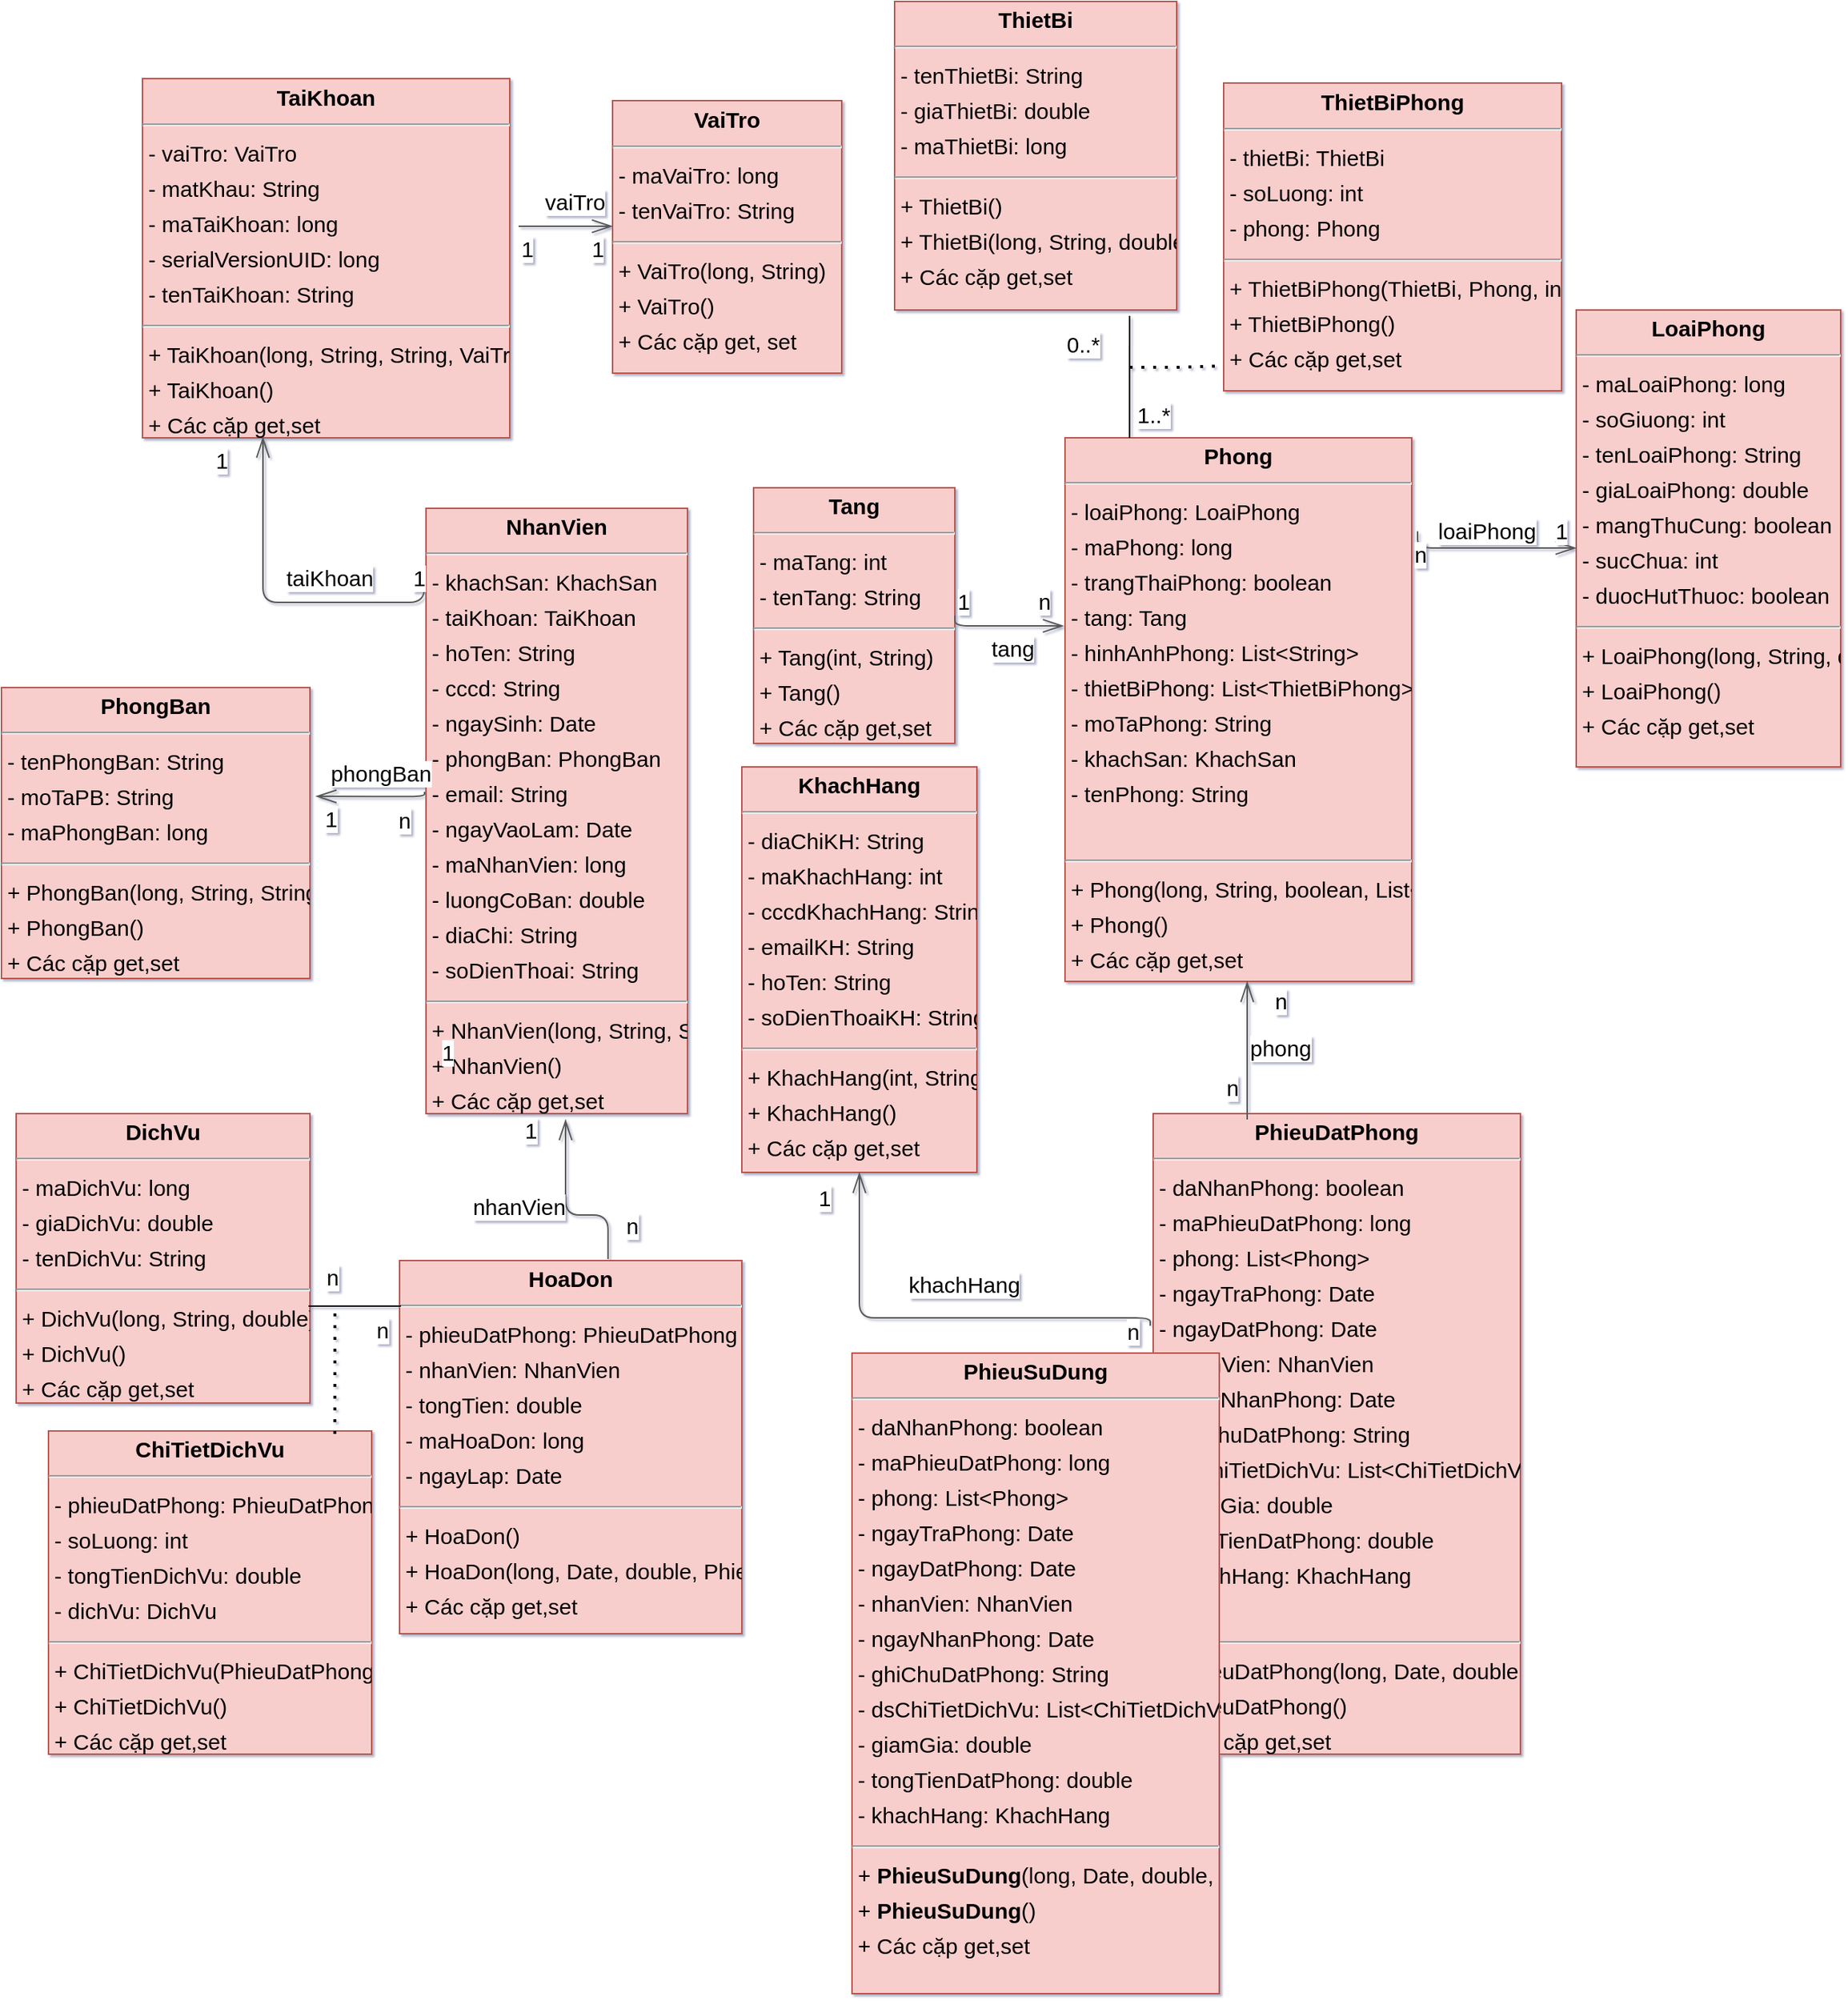 <mxfile version="21.0.2" type="device"><diagram id="JD9g9ikQCyhjhphpveQB" name="Trang-1"><mxGraphModel dx="2283" dy="616" grid="1" gridSize="16" guides="1" tooltips="1" connect="1" arrows="1" fold="1" page="1" pageScale="1" pageWidth="1169" pageHeight="827" background="none" math="0" shadow="1"><root><mxCell id="0"/><mxCell id="1" parent="0"/><mxCell id="node12" value="&lt;p style=&quot;margin: 4px 0px 0px; text-align: center; font-size: 15px;&quot;&gt;&lt;b style=&quot;font-size: 15px;&quot;&gt;ChiTietDichVu&lt;/b&gt;&lt;/p&gt;&lt;hr style=&quot;font-size: 15px;&quot;&gt;&lt;p style=&quot;margin: 0px 0px 0px 4px; line-height: 1.6; font-size: 15px;&quot;&gt;- phieuDatPhong: PhieuDatPhong&lt;br style=&quot;border-color: var(--border-color); font-size: 15px;&quot;&gt;- soLuong: int&lt;br style=&quot;border-color: var(--border-color); font-size: 15px;&quot;&gt;- tongTienDichVu: double&lt;br style=&quot;border-color: var(--border-color); font-size: 15px;&quot;&gt;- dichVu: DichVu&lt;/p&gt;&lt;hr style=&quot;font-size: 15px;&quot;&gt;&lt;p style=&quot;margin: 0px 0px 0px 4px; line-height: 1.6; font-size: 15px;&quot;&gt;+ ChiTietDichVu(PhieuDatPhong, DichVu, int, double)&lt;br style=&quot;border-color: var(--border-color); font-size: 15px;&quot;&gt;+ ChiTietDichVu()&lt;br style=&quot;font-size: 15px;&quot;&gt;&lt;/p&gt;&lt;p style=&quot;margin: 0px 0px 0px 4px; line-height: 1.6; font-size: 15px;&quot;&gt;+ Các cặp get,set&lt;/p&gt;" style="verticalAlign=top;align=left;overflow=fill;fontSize=15;fontFamily=Helvetica;html=1;rounded=0;shadow=0;comic=0;labelBackgroundColor=none;strokeWidth=1;fillColor=#f8cecc;strokeColor=#b85450;" parent="1" vertex="1"><mxGeometry x="-32" y="1076" width="220" height="220" as="geometry"/></mxCell><mxCell id="node13" value="&lt;p style=&quot;margin: 4px 0px 0px; text-align: center; font-size: 15px;&quot;&gt;&lt;b style=&quot;font-size: 15px;&quot;&gt;DichVu&lt;/b&gt;&lt;/p&gt;&lt;hr style=&quot;font-size: 15px;&quot;&gt;&lt;p style=&quot;margin: 0px 0px 0px 4px; line-height: 1.6; font-size: 15px;&quot;&gt;- maDichVu: long&lt;br style=&quot;border-color: var(--border-color); font-size: 15px;&quot;&gt;- giaDichVu: double&lt;br style=&quot;border-color: var(--border-color); font-size: 15px;&quot;&gt;- tenDichVu: String&lt;/p&gt;&lt;hr style=&quot;font-size: 15px;&quot;&gt;&lt;p style=&quot;margin: 0px 0px 0px 4px; line-height: 1.6; font-size: 15px;&quot;&gt;+ DichVu(long, String, double)&lt;br style=&quot;border-color: var(--border-color); font-size: 15px;&quot;&gt;+ DichVu()&lt;br style=&quot;font-size: 15px;&quot;&gt;&lt;/p&gt;&lt;p style=&quot;margin: 0px 0px 0px 4px; line-height: 1.6; font-size: 15px;&quot;&gt;+ Các cặp get,set&lt;/p&gt;" style="verticalAlign=top;align=left;overflow=fill;fontSize=15;fontFamily=Helvetica;html=1;rounded=0;shadow=0;comic=0;labelBackgroundColor=none;strokeWidth=1;fillColor=#f8cecc;strokeColor=#b85450;" parent="1" vertex="1"><mxGeometry x="-54" y="860" width="200" height="197" as="geometry"/></mxCell><mxCell id="node2" value="&lt;p style=&quot;margin: 4px 0px 0px; text-align: center; font-size: 15px;&quot;&gt;&lt;b style=&quot;font-size: 15px;&quot;&gt;HoaDon&lt;/b&gt;&lt;/p&gt;&lt;hr style=&quot;font-size: 15px;&quot;&gt;&lt;p style=&quot;margin: 0px 0px 0px 4px; line-height: 1.6; font-size: 15px;&quot;&gt;- phieuDatPhong: PhieuDatPhong&lt;br style=&quot;border-color: var(--border-color); font-size: 15px;&quot;&gt;- nhanVien: NhanVien&lt;br style=&quot;border-color: var(--border-color); font-size: 15px;&quot;&gt;- tongTien: double&lt;br style=&quot;border-color: var(--border-color); font-size: 15px;&quot;&gt;- maHoaDon: long&lt;br style=&quot;border-color: var(--border-color); font-size: 15px;&quot;&gt;- ngayLap: Date&lt;/p&gt;&lt;hr style=&quot;font-size: 15px;&quot;&gt;&lt;p style=&quot;margin: 0px 0px 0px 4px; line-height: 1.6; font-size: 15px;&quot;&gt;+ HoaDon()&lt;br style=&quot;border-color: var(--border-color); font-size: 15px;&quot;&gt;+ HoaDon(long, Date, double, PhieuDatPhong, NhanVien)&lt;br style=&quot;font-size: 15px;&quot;&gt;&lt;/p&gt;&lt;p style=&quot;margin: 0px 0px 0px 4px; line-height: 1.6; font-size: 15px;&quot;&gt;+ Các cặp get,set&lt;/p&gt;" style="verticalAlign=top;align=left;overflow=fill;fontSize=15;fontFamily=Helvetica;html=1;rounded=0;shadow=0;comic=0;labelBackgroundColor=none;strokeWidth=1;fillColor=#f8cecc;strokeColor=#b85450;" parent="1" vertex="1"><mxGeometry x="207" y="960" width="233" height="254" as="geometry"/></mxCell><mxCell id="node1" value="&lt;p style=&quot;margin: 4px 0px 0px; text-align: center; font-size: 15px;&quot;&gt;&lt;b style=&quot;font-size: 15px;&quot;&gt;KhachHang&lt;/b&gt;&lt;/p&gt;&lt;hr style=&quot;font-size: 15px;&quot;&gt;&lt;p style=&quot;margin: 0px 0px 0px 4px; line-height: 1.6; font-size: 15px;&quot;&gt;- diaChiKH: String&lt;br style=&quot;border-color: var(--border-color); font-size: 15px;&quot;&gt;- maKhachHang: int&lt;br style=&quot;border-color: var(--border-color); font-size: 15px;&quot;&gt;- cccdKhachHang: String&lt;br style=&quot;border-color: var(--border-color); font-size: 15px;&quot;&gt;- emailKH: String&lt;br style=&quot;border-color: var(--border-color); font-size: 15px;&quot;&gt;- hoTen: String&lt;br style=&quot;border-color: var(--border-color); font-size: 15px;&quot;&gt;- soDienThoaiKH: String&lt;/p&gt;&lt;hr style=&quot;font-size: 15px;&quot;&gt;&lt;p style=&quot;margin: 0px 0px 0px 4px; line-height: 1.6; font-size: 15px;&quot;&gt;+ KhachHang(int, String, String, String, String, String)&lt;br style=&quot;border-color: var(--border-color); font-size: 15px;&quot;&gt;+ KhachHang()&lt;br style=&quot;font-size: 15px;&quot;&gt;&lt;/p&gt;&lt;p style=&quot;margin: 0px 0px 0px 4px; line-height: 1.6; font-size: 15px;&quot;&gt;+ Các cặp get,set&lt;/p&gt;" style="verticalAlign=top;align=left;overflow=fill;fontSize=15;fontFamily=Helvetica;html=1;rounded=0;shadow=0;comic=0;labelBackgroundColor=none;strokeWidth=1;fillColor=#f8cecc;strokeColor=#b85450;" parent="1" vertex="1"><mxGeometry x="440" y="624" width="160" height="276" as="geometry"/></mxCell><mxCell id="node14" value="&lt;p style=&quot;margin: 4px 0px 0px; text-align: center; font-size: 15px;&quot;&gt;&lt;b style=&quot;font-size: 15px;&quot;&gt;LoaiPhong&lt;/b&gt;&lt;/p&gt;&lt;hr style=&quot;font-size: 15px;&quot;&gt;&lt;p style=&quot;margin: 0px 0px 0px 4px; line-height: 1.6; font-size: 15px;&quot;&gt;- maLoaiPhong: long&lt;br style=&quot;border-color: var(--border-color); font-size: 15px;&quot;&gt;- soGiuong: int&lt;br style=&quot;border-color: var(--border-color); font-size: 15px;&quot;&gt;- tenLoaiPhong: String&lt;br style=&quot;border-color: var(--border-color); font-size: 15px;&quot;&gt;- giaLoaiPhong: double&lt;br style=&quot;border-color: var(--border-color); font-size: 15px;&quot;&gt;- mangThuCung: boolean&lt;br style=&quot;border-color: var(--border-color); font-size: 15px;&quot;&gt;- sucChua: int&lt;br style=&quot;border-color: var(--border-color); font-size: 15px;&quot;&gt;- duocHutThuoc: boolean&lt;/p&gt;&lt;hr style=&quot;font-size: 15px;&quot;&gt;&lt;p style=&quot;margin: 0px 0px 0px 4px; line-height: 1.6; font-size: 15px;&quot;&gt;+ LoaiPhong(long, String, double, int, boolean, boolean, int)&lt;br style=&quot;border-color: var(--border-color); font-size: 15px;&quot;&gt;+ LoaiPhong()&lt;br style=&quot;font-size: 15px;&quot;&gt;&lt;/p&gt;&lt;p style=&quot;margin: 0px 0px 0px 4px; line-height: 1.6; font-size: 15px;&quot;&gt;+ Các cặp get,set&lt;/p&gt;" style="verticalAlign=top;align=left;overflow=fill;fontSize=15;fontFamily=Helvetica;html=1;rounded=0;shadow=0;comic=0;labelBackgroundColor=none;strokeWidth=1;fillColor=#f8cecc;strokeColor=#b85450;" parent="1" vertex="1"><mxGeometry x="1008" y="313" width="180" height="311" as="geometry"/></mxCell><mxCell id="node4" value="&lt;p style=&quot;margin: 4px 0px 0px; text-align: center; font-size: 15px;&quot;&gt;&lt;b style=&quot;font-size: 15px;&quot;&gt;NhanVien&lt;/b&gt;&lt;/p&gt;&lt;hr style=&quot;font-size: 15px;&quot;&gt;&lt;p style=&quot;margin: 0px 0px 0px 4px; line-height: 1.6; font-size: 15px;&quot;&gt;- khachSan: KhachSan&lt;br style=&quot;border-color: var(--border-color); font-size: 15px;&quot;&gt;- taiKhoan: TaiKhoan&lt;br style=&quot;border-color: var(--border-color); font-size: 15px;&quot;&gt;- hoTen: String&lt;br style=&quot;border-color: var(--border-color); font-size: 15px;&quot;&gt;- cccd: String&lt;br style=&quot;border-color: var(--border-color); font-size: 15px;&quot;&gt;- ngaySinh: Date&lt;br style=&quot;border-color: var(--border-color); font-size: 15px;&quot;&gt;- phongBan: PhongBan&lt;br style=&quot;border-color: var(--border-color); font-size: 15px;&quot;&gt;- email: String&lt;br style=&quot;border-color: var(--border-color); font-size: 15px;&quot;&gt;- ngayVaoLam: Date&lt;br style=&quot;border-color: var(--border-color); font-size: 15px;&quot;&gt;- maNhanVien: long&lt;br style=&quot;border-color: var(--border-color); font-size: 15px;&quot;&gt;- luongCoBan: double&lt;br style=&quot;border-color: var(--border-color); font-size: 15px;&quot;&gt;- diaChi: String&lt;br style=&quot;border-color: var(--border-color); font-size: 15px;&quot;&gt;- soDienThoai: String&lt;/p&gt;&lt;hr style=&quot;font-size: 15px;&quot;&gt;&lt;p style=&quot;margin: 0px 0px 0px 4px; line-height: 1.6; font-size: 15px;&quot;&gt;+ NhanVien(long, String, String, String, String, String, Date, double, Date, KhachSan, TaiKhoan, PhongBan)&lt;br style=&quot;border-color: var(--border-color); font-size: 15px;&quot;&gt;+ NhanVien()&lt;br style=&quot;font-size: 15px;&quot;&gt;&lt;/p&gt;&lt;p style=&quot;margin: 0px 0px 0px 4px; line-height: 1.6; font-size: 15px;&quot;&gt;+ Các cặp get,set&lt;/p&gt;" style="verticalAlign=top;align=left;overflow=fill;fontSize=15;fontFamily=Helvetica;html=1;rounded=0;shadow=0;comic=0;labelBackgroundColor=none;strokeWidth=1;fillColor=#f8cecc;strokeColor=#b85450;" parent="1" vertex="1"><mxGeometry x="225" y="448" width="178" height="412" as="geometry"/></mxCell><mxCell id="node3" value="&lt;p style=&quot;margin: 4px 0px 0px; text-align: center; font-size: 15px;&quot;&gt;&lt;b style=&quot;font-size: 15px;&quot;&gt;PhieuDatPhong&lt;/b&gt;&lt;/p&gt;&lt;hr style=&quot;font-size: 15px;&quot;&gt;&lt;p style=&quot;margin: 0px 0px 0px 4px; line-height: 1.6; font-size: 15px;&quot;&gt;- daNhanPhong: boolean&lt;br style=&quot;border-color: var(--border-color); font-size: 15px;&quot;&gt;- maPhieuDatPhong: long&lt;br style=&quot;border-color: var(--border-color); font-size: 15px;&quot;&gt;- phong: List&amp;lt;Phong&amp;gt;&lt;br style=&quot;border-color: var(--border-color); font-size: 15px;&quot;&gt;- ngayTraPhong: Date&lt;br style=&quot;border-color: var(--border-color); font-size: 15px;&quot;&gt;- ngayDatPhong: Date&lt;br style=&quot;border-color: var(--border-color); font-size: 15px;&quot;&gt;- nhanVien: NhanVien&lt;br style=&quot;border-color: var(--border-color); font-size: 15px;&quot;&gt;- ngayNhanPhong: Date&lt;br style=&quot;border-color: var(--border-color); font-size: 15px;&quot;&gt;- ghiChuDatPhong: String&lt;br style=&quot;border-color: var(--border-color); font-size: 15px;&quot;&gt;- dsChiTietDichVu: List&amp;lt;ChiTietDichVu&amp;gt;&lt;br style=&quot;border-color: var(--border-color); font-size: 15px;&quot;&gt;- giamGia: double&lt;br style=&quot;border-color: var(--border-color); font-size: 15px;&quot;&gt;- tongTienDatPhong: double&lt;br style=&quot;border-color: var(--border-color); font-size: 15px;&quot;&gt;- khachHang: KhachHang&lt;br style=&quot;font-size: 15px;&quot;&gt;&lt;/p&gt;&lt;p style=&quot;margin: 0px 0px 0px 4px; line-height: 1.6; font-size: 15px;&quot;&gt;&lt;br style=&quot;font-size: 15px;&quot;&gt;&lt;/p&gt;&lt;hr style=&quot;font-size: 15px;&quot;&gt;&lt;p style=&quot;margin: 0px 0px 0px 4px; line-height: 1.6; font-size: 15px;&quot;&gt;+ PhieuDatPhong(long, Date, double, String, Date, Date, boolean, double, List&amp;lt;Phong&amp;gt;, List&amp;lt;ChiTietDichVu&amp;gt;, KhachHang, NhanVien)&lt;br style=&quot;border-color: var(--border-color); font-size: 15px;&quot;&gt;+ PhieuDatPhong()&lt;br style=&quot;font-size: 15px;&quot;&gt;&lt;/p&gt;&lt;p style=&quot;margin: 0px 0px 0px 4px; line-height: 1.6; font-size: 15px;&quot;&gt;+ Các cặp get,set&lt;/p&gt;" style="verticalAlign=top;align=left;overflow=fill;fontSize=15;fontFamily=Helvetica;html=1;rounded=0;shadow=0;comic=0;labelBackgroundColor=none;strokeWidth=1;fillColor=#f8cecc;strokeColor=#b85450;" parent="1" vertex="1"><mxGeometry x="720" y="860" width="250" height="436" as="geometry"/></mxCell><mxCell id="node9" value="&lt;p style=&quot;margin: 4px 0px 0px; text-align: center; font-size: 15px;&quot;&gt;&lt;b style=&quot;font-size: 15px;&quot;&gt;Phong&lt;/b&gt;&lt;/p&gt;&lt;hr style=&quot;font-size: 15px;&quot;&gt;&lt;p style=&quot;margin: 0px 0px 0px 4px; line-height: 1.6; font-size: 15px;&quot;&gt;- loaiPhong: LoaiPhong&lt;br style=&quot;border-color: var(--border-color); font-size: 15px;&quot;&gt;- maPhong: long&lt;br style=&quot;border-color: var(--border-color); font-size: 15px;&quot;&gt;- trangThaiPhong: boolean&lt;br style=&quot;border-color: var(--border-color); font-size: 15px;&quot;&gt;- tang: Tang&lt;br style=&quot;border-color: var(--border-color); font-size: 15px;&quot;&gt;- hinhAnhPhong: List&amp;lt;String&amp;gt;&lt;br style=&quot;border-color: var(--border-color); font-size: 15px;&quot;&gt;- thietBiPhong: List&amp;lt;ThietBiPhong&amp;gt;&lt;br style=&quot;border-color: var(--border-color); font-size: 15px;&quot;&gt;- moTaPhong: String&lt;br style=&quot;border-color: var(--border-color); font-size: 15px;&quot;&gt;- khachSan: KhachSan&lt;br style=&quot;border-color: var(--border-color); font-size: 15px;&quot;&gt;- tenPhong: String&lt;br style=&quot;font-size: 15px;&quot;&gt;&lt;/p&gt;&lt;p style=&quot;margin: 0px 0px 0px 4px; line-height: 1.6; font-size: 15px;&quot;&gt;&lt;br style=&quot;font-size: 15px;&quot;&gt;&lt;/p&gt;&lt;hr style=&quot;font-size: 15px;&quot;&gt;&lt;p style=&quot;margin: 0px 0px 0px 4px; line-height: 1.6; font-size: 15px;&quot;&gt;+ Phong(long, String, boolean, List&amp;lt;String&amp;gt;, String, Tang, LoaiPhong, List&amp;lt;PhongThietBi&amp;gt;, KhachSan)&lt;br style=&quot;border-color: var(--border-color); font-size: 15px;&quot;&gt;+ Phong()&lt;br style=&quot;font-size: 15px;&quot;&gt;&lt;/p&gt;&lt;p style=&quot;margin: 0px 0px 0px 4px; line-height: 1.6; font-size: 15px;&quot;&gt;+ Các cặp get,set&lt;/p&gt;" style="verticalAlign=top;align=left;overflow=fill;fontSize=15;fontFamily=Helvetica;html=1;rounded=0;shadow=0;comic=0;labelBackgroundColor=none;strokeWidth=1;fillColor=#f8cecc;strokeColor=#b85450;" parent="1" vertex="1"><mxGeometry x="660" y="400" width="236" height="370" as="geometry"/></mxCell><mxCell id="node0" value="&lt;p style=&quot;margin: 4px 0px 0px; text-align: center; font-size: 15px;&quot;&gt;&lt;b style=&quot;font-size: 15px;&quot;&gt;PhongBan&lt;/b&gt;&lt;/p&gt;&lt;hr style=&quot;font-size: 15px;&quot;&gt;&lt;p style=&quot;margin: 0px 0px 0px 4px; line-height: 1.6; font-size: 15px;&quot;&gt;- tenPhongBan: String&lt;br style=&quot;border-color: var(--border-color); font-size: 15px;&quot;&gt;- moTaPB: String&lt;br style=&quot;border-color: var(--border-color); font-size: 15px;&quot;&gt;- maPhongBan: long&lt;/p&gt;&lt;hr style=&quot;font-size: 15px;&quot;&gt;&lt;p style=&quot;margin: 0px 0px 0px 4px; line-height: 1.6; font-size: 15px;&quot;&gt;+ PhongBan(long, String, String)&lt;br style=&quot;border-color: var(--border-color); font-size: 15px;&quot;&gt;+ PhongBan()&lt;br style=&quot;font-size: 15px;&quot;&gt;&lt;/p&gt;&lt;p style=&quot;margin: 0px 0px 0px 4px; line-height: 1.6; font-size: 15px;&quot;&gt;+ Các cặp get,set&lt;/p&gt;" style="verticalAlign=top;align=left;overflow=fill;fontSize=15;fontFamily=Helvetica;html=1;rounded=0;shadow=0;comic=0;labelBackgroundColor=none;strokeWidth=1;fillColor=#f8cecc;strokeColor=#b85450;" parent="1" vertex="1"><mxGeometry x="-64" y="570" width="210" height="198" as="geometry"/></mxCell><mxCell id="node5" value="&lt;p style=&quot;margin: 4px 0px 0px; text-align: center; font-size: 15px;&quot;&gt;&lt;b style=&quot;font-size: 15px;&quot;&gt;ThietBiPhong&lt;/b&gt;&lt;/p&gt;&lt;hr style=&quot;font-size: 15px;&quot;&gt;&lt;p style=&quot;margin: 0px 0px 0px 4px; line-height: 1.6; font-size: 15px;&quot;&gt;- thietBi: ThietBi&lt;br style=&quot;border-color: var(--border-color); font-size: 15px;&quot;&gt;- soLuong: int&lt;br style=&quot;border-color: var(--border-color); font-size: 15px;&quot;&gt;- phong: Phong&lt;/p&gt;&lt;hr style=&quot;font-size: 15px;&quot;&gt;&lt;p style=&quot;margin: 0px 0px 0px 4px; line-height: 1.6; font-size: 15px;&quot;&gt;+ ThietBiPhong(ThietBi, Phong, int)&lt;br style=&quot;border-color: var(--border-color); font-size: 15px;&quot;&gt;+ ThietBiPhong()&lt;br style=&quot;font-size: 15px;&quot;&gt;&lt;/p&gt;&lt;p style=&quot;margin: 0px 0px 0px 4px; line-height: 1.6; font-size: 15px;&quot;&gt;+ Các cặp get,set&lt;/p&gt;" style="verticalAlign=top;align=left;overflow=fill;fontSize=15;fontFamily=Helvetica;html=1;rounded=0;shadow=0;comic=0;labelBackgroundColor=none;strokeWidth=1;fillColor=#f8cecc;strokeColor=#b85450;" parent="1" vertex="1"><mxGeometry x="768" y="158.5" width="230" height="209.5" as="geometry"/></mxCell><mxCell id="NN-GwYv5wRE9xvo7zbAA-17" style="edgeStyle=orthogonalEdgeStyle;rounded=0;orthogonalLoop=1;jettySize=auto;html=1;exitX=0.25;exitY=1;exitDx=0;exitDy=0;fontSize=15;" parent="1" source="node8" edge="1"><mxGeometry relative="1" as="geometry"><mxPoint x="112" y="389" as="targetPoint"/></mxGeometry></mxCell><mxCell id="node8" value="&lt;p style=&quot;margin: 4px 0px 0px; text-align: center; font-size: 15px;&quot;&gt;&lt;b style=&quot;font-size: 15px;&quot;&gt;TaiKhoan&lt;/b&gt;&lt;/p&gt;&lt;hr style=&quot;font-size: 15px;&quot;&gt;&lt;p style=&quot;margin: 0px 0px 0px 4px; line-height: 1.6; font-size: 15px;&quot;&gt;- vaiTro: VaiTro&lt;br style=&quot;border-color: var(--border-color); font-size: 15px;&quot;&gt;- matKhau: String&lt;br style=&quot;border-color: var(--border-color); font-size: 15px;&quot;&gt;- maTaiKhoan: long&lt;br style=&quot;border-color: var(--border-color); font-size: 15px;&quot;&gt;- serialVersionUID: long&lt;br style=&quot;border-color: var(--border-color); font-size: 15px;&quot;&gt;- tenTaiKhoan: String&lt;/p&gt;&lt;hr style=&quot;font-size: 15px;&quot;&gt;&lt;p style=&quot;margin: 0px 0px 0px 4px; line-height: 1.6; font-size: 15px;&quot;&gt;+ TaiKhoan(long, String, String, VaiTro)&lt;br style=&quot;border-color: var(--border-color); font-size: 15px;&quot;&gt;+ TaiKhoan()&lt;br style=&quot;font-size: 15px;&quot;&gt;&lt;/p&gt;&lt;p style=&quot;margin: 0px 0px 0px 4px; line-height: 1.6; font-size: 15px;&quot;&gt;+ Các cặp get,set&lt;/p&gt;" style="verticalAlign=top;align=left;overflow=fill;fontSize=15;fontFamily=Helvetica;html=1;rounded=0;shadow=0;comic=0;labelBackgroundColor=none;strokeWidth=1;fillColor=#f8cecc;strokeColor=#b85450;" parent="1" vertex="1"><mxGeometry x="32" y="155.5" width="250" height="244.5" as="geometry"/></mxCell><mxCell id="node10" value="&lt;p style=&quot;margin: 4px 0px 0px; text-align: center; font-size: 15px;&quot;&gt;&lt;b style=&quot;font-size: 15px;&quot;&gt;Tang&lt;/b&gt;&lt;/p&gt;&lt;hr style=&quot;font-size: 15px;&quot;&gt;&lt;p style=&quot;margin: 0px 0px 0px 4px; line-height: 1.6; font-size: 15px;&quot;&gt;- maTang: int&lt;br style=&quot;border-color: var(--border-color); font-size: 15px;&quot;&gt;- tenTang: String&lt;/p&gt;&lt;hr style=&quot;font-size: 15px;&quot;&gt;&lt;p style=&quot;margin: 0px 0px 0px 4px; line-height: 1.6; font-size: 15px;&quot;&gt;+ Tang(int, String)&lt;br style=&quot;border-color: var(--border-color); font-size: 15px;&quot;&gt;+ Tang()&lt;br style=&quot;font-size: 15px;&quot;&gt;&lt;/p&gt;&lt;p style=&quot;margin: 0px 0px 0px 4px; line-height: 1.6; font-size: 15px;&quot;&gt;+ Các cặp get,set&lt;/p&gt;" style="verticalAlign=top;align=left;overflow=fill;fontSize=15;fontFamily=Helvetica;html=1;rounded=0;shadow=0;comic=0;labelBackgroundColor=none;strokeWidth=1;fillColor=#f8cecc;strokeColor=#b85450;" parent="1" vertex="1"><mxGeometry x="448" y="434" width="137" height="174" as="geometry"/></mxCell><mxCell id="node7" value="&lt;p style=&quot;margin: 4px 0px 0px; text-align: center; font-size: 15px;&quot;&gt;&lt;b style=&quot;font-size: 15px;&quot;&gt;ThietBi&lt;/b&gt;&lt;/p&gt;&lt;hr style=&quot;font-size: 15px;&quot;&gt;&lt;p style=&quot;margin: 0px 0px 0px 4px; line-height: 1.6; font-size: 15px;&quot;&gt;- tenThietBi: String&lt;br style=&quot;border-color: var(--border-color); font-size: 15px;&quot;&gt;- giaThietBi: double&lt;br style=&quot;border-color: var(--border-color); font-size: 15px;&quot;&gt;- maThietBi: long&lt;/p&gt;&lt;hr style=&quot;font-size: 15px;&quot;&gt;&lt;p style=&quot;margin: 0px 0px 0px 4px; line-height: 1.6; font-size: 15px;&quot;&gt;+ ThietBi()&lt;br style=&quot;border-color: var(--border-color); font-size: 15px;&quot;&gt;+ ThietBi(long, String, double)&lt;br style=&quot;font-size: 15px;&quot;&gt;&lt;/p&gt;&lt;p style=&quot;margin: 0px 0px 0px 4px; line-height: 1.6; font-size: 15px;&quot;&gt;+ Các cặp get,set&lt;/p&gt;" style="verticalAlign=top;align=left;overflow=fill;fontSize=15;fontFamily=Helvetica;html=1;rounded=0;shadow=0;comic=0;labelBackgroundColor=none;strokeWidth=1;fillColor=#f8cecc;strokeColor=#b85450;" parent="1" vertex="1"><mxGeometry x="544" y="103" width="192" height="210" as="geometry"/></mxCell><mxCell id="node11" value="&lt;p style=&quot;margin: 4px 0px 0px; text-align: center; font-size: 15px;&quot;&gt;&lt;b style=&quot;font-size: 15px;&quot;&gt;VaiTro&lt;/b&gt;&lt;/p&gt;&lt;hr style=&quot;font-size: 15px;&quot;&gt;&lt;p style=&quot;margin: 0px 0px 0px 4px; line-height: 1.6; font-size: 15px;&quot;&gt;- maVaiTro: long&lt;br style=&quot;border-color: var(--border-color); font-size: 15px;&quot;&gt;- tenVaiTro: String&lt;/p&gt;&lt;hr style=&quot;font-size: 15px;&quot;&gt;&lt;p style=&quot;margin: 0px 0px 0px 4px; line-height: 1.6; font-size: 15px;&quot;&gt;+ VaiTro(long, String)&lt;br style=&quot;border-color: var(--border-color); font-size: 15px;&quot;&gt;+ VaiTro()&lt;br style=&quot;font-size: 15px;&quot;&gt;&lt;/p&gt;&lt;p style=&quot;margin: 0px 0px 0px 4px; line-height: 1.6; font-size: 15px;&quot;&gt;+ Các cặp get, set&lt;/p&gt;" style="verticalAlign=top;align=left;overflow=fill;fontSize=15;fontFamily=Helvetica;html=1;rounded=0;shadow=0;comic=0;labelBackgroundColor=none;strokeWidth=1;fillColor=#f8cecc;strokeColor=#b85450;" parent="1" vertex="1"><mxGeometry x="352" y="170.5" width="156" height="185.5" as="geometry"/></mxCell><mxCell id="NN-GwYv5wRE9xvo7zbAA-5" value="" style="html=1;rounded=1;edgeStyle=orthogonalEdgeStyle;dashed=0;startArrow=diamondThinstartSize=12;endArrow=openThin;endSize=12;strokeColor=#595959;fontSize=15;" parent="1" edge="1"><mxGeometry width="50" height="50" relative="1" as="geometry"><Array as="points"/><mxPoint x="288" y="256" as="sourcePoint"/><mxPoint x="352" y="256" as="targetPoint"/></mxGeometry></mxCell><mxCell id="NN-GwYv5wRE9xvo7zbAA-6" value="1" style="edgeLabel;resizable=0;html=1;align=left;verticalAlign=top;strokeColor=default;fontSize=15;" parent="NN-GwYv5wRE9xvo7zbAA-5" vertex="1" connectable="0"><mxGeometry x="336" y="256" as="geometry"/></mxCell><mxCell id="NN-GwYv5wRE9xvo7zbAA-7" value="1" style="edgeLabel;resizable=0;html=1;align=left;verticalAlign=top;strokeColor=default;fontSize=15;" parent="NN-GwYv5wRE9xvo7zbAA-5" vertex="1" connectable="0"><mxGeometry x="288" y="256" as="geometry"/></mxCell><mxCell id="NN-GwYv5wRE9xvo7zbAA-8" value="vaiTro" style="edgeLabel;resizable=0;html=1;align=left;verticalAlign=top;strokeColor=default;fontSize=15;" parent="NN-GwYv5wRE9xvo7zbAA-5" vertex="1" connectable="0"><mxGeometry x="304" y="224" as="geometry"/></mxCell><mxCell id="NN-GwYv5wRE9xvo7zbAA-13" value="" style="html=1;rounded=1;edgeStyle=orthogonalEdgeStyle;dashed=0;startArrow=diamondThinstartSize=12;endArrow=openThin;endSize=12;strokeColor=#595959;exitX=-0.006;exitY=0.108;exitDx=0;exitDy=0;entryX=0.328;entryY=0.998;entryDx=0;entryDy=0;entryPerimeter=0;exitPerimeter=0;fontSize=15;" parent="1" source="node4" target="node8" edge="1"><mxGeometry width="50" height="50" relative="1" as="geometry"><Array as="points"><mxPoint x="114" y="512"/></Array><mxPoint x="301" y="843" as="sourcePoint"/><mxPoint x="71" y="783" as="targetPoint"/></mxGeometry></mxCell><mxCell id="NN-GwYv5wRE9xvo7zbAA-14" value="1" style="edgeLabel;resizable=0;html=1;align=left;verticalAlign=top;strokeColor=default;fontSize=15;" parent="NN-GwYv5wRE9xvo7zbAA-13" vertex="1" connectable="0"><mxGeometry x="234" y="803" as="geometry"/></mxCell><mxCell id="NN-GwYv5wRE9xvo7zbAA-15" value="1" style="edgeLabel;resizable=0;html=1;align=left;verticalAlign=top;strokeColor=default;fontSize=15;" parent="NN-GwYv5wRE9xvo7zbAA-13" vertex="1" connectable="0"><mxGeometry x="80" y="400" as="geometry"/></mxCell><mxCell id="NN-GwYv5wRE9xvo7zbAA-16" value="taiKhoan" style="edgeLabel;resizable=0;html=1;align=left;verticalAlign=top;strokeColor=default;fontSize=15;" parent="NN-GwYv5wRE9xvo7zbAA-13" vertex="1" connectable="0"><mxGeometry x="128" y="480" as="geometry"/></mxCell><mxCell id="NN-GwYv5wRE9xvo7zbAA-19" value="1" style="edgeLabel;html=1;align=center;verticalAlign=middle;resizable=0;points=[];fontSize=15;" parent="NN-GwYv5wRE9xvo7zbAA-13" vertex="1" connectable="0"><mxGeometry x="-0.881" y="-4" relative="1" as="geometry"><mxPoint y="-12" as="offset"/></mxGeometry></mxCell><mxCell id="NN-GwYv5wRE9xvo7zbAA-24" value="" style="endArrow=none;html=1;rounded=0;exitX=0.186;exitY=0;exitDx=0;exitDy=0;exitPerimeter=0;fontSize=15;entryX=0.833;entryY=1.019;entryDx=0;entryDy=0;entryPerimeter=0;" parent="1" source="node9" target="node7" edge="1"><mxGeometry width="50" height="50" relative="1" as="geometry"><mxPoint x="736" y="400" as="sourcePoint"/><mxPoint x="736" y="128" as="targetPoint"/></mxGeometry></mxCell><mxCell id="NN-GwYv5wRE9xvo7zbAA-26" value="0..*" style="edgeLabel;html=1;align=center;verticalAlign=middle;resizable=0;points=[];fontSize=15;" parent="NN-GwYv5wRE9xvo7zbAA-24" vertex="1" connectable="0"><mxGeometry x="0.923" relative="1" as="geometry"><mxPoint x="-32" y="16" as="offset"/></mxGeometry></mxCell><mxCell id="NN-GwYv5wRE9xvo7zbAA-27" value="1..*" style="edgeLabel;html=1;align=center;verticalAlign=middle;resizable=0;points=[];fontSize=15;" parent="NN-GwYv5wRE9xvo7zbAA-24" vertex="1" connectable="0"><mxGeometry x="-0.909" y="-1" relative="1" as="geometry"><mxPoint x="15" y="-12" as="offset"/></mxGeometry></mxCell><mxCell id="NN-GwYv5wRE9xvo7zbAA-25" value="" style="endArrow=none;dashed=1;html=1;dashPattern=1 3;strokeWidth=2;rounded=0;fontSize=15;entryX=0;entryY=0.919;entryDx=0;entryDy=0;entryPerimeter=0;" parent="1" target="node5" edge="1"><mxGeometry width="50" height="50" relative="1" as="geometry"><mxPoint x="704" y="352" as="sourcePoint"/><mxPoint x="768" y="256" as="targetPoint"/><Array as="points"><mxPoint x="736" y="352"/></Array></mxGeometry></mxCell><mxCell id="NN-GwYv5wRE9xvo7zbAA-38" value="" style="html=1;rounded=1;edgeStyle=orthogonalEdgeStyle;dashed=0;startArrow=diamondThinstartSize=12;endArrow=openThin;endSize=12;strokeColor=#595959;exitX=1;exitY=0.5;exitDx=0;exitDy=0;fontSize=15;" parent="1" source="node10" edge="1"><mxGeometry width="50" height="50" relative="1" as="geometry"><Array as="points"><mxPoint x="585" y="528"/><mxPoint x="659" y="528"/></Array><mxPoint x="810" y="926" as="sourcePoint"/><mxPoint x="659" y="528" as="targetPoint"/></mxGeometry></mxCell><mxCell id="NN-GwYv5wRE9xvo7zbAA-39" value="1" style="edgeLabel;resizable=0;html=1;align=left;verticalAlign=top;strokeColor=default;fontSize=15;" parent="NN-GwYv5wRE9xvo7zbAA-38" vertex="1" connectable="0"><mxGeometry x="585" y="496" as="geometry"/></mxCell><mxCell id="NN-GwYv5wRE9xvo7zbAA-40" value="n" style="edgeLabel;resizable=0;html=1;align=left;verticalAlign=top;strokeColor=default;fontSize=15;" parent="NN-GwYv5wRE9xvo7zbAA-38" vertex="1" connectable="0"><mxGeometry x="640" y="496" as="geometry"/></mxCell><mxCell id="NN-GwYv5wRE9xvo7zbAA-41" value="tang" style="edgeLabel;resizable=0;html=1;align=left;verticalAlign=top;strokeColor=default;fontSize=15;" parent="NN-GwYv5wRE9xvo7zbAA-38" vertex="1" connectable="0"><mxGeometry x="608" y="528" as="geometry"/></mxCell><mxCell id="NN-GwYv5wRE9xvo7zbAA-43" value="" style="html=1;rounded=1;edgeStyle=orthogonalEdgeStyle;dashed=0;startArrow=diamondThinstartSize=12;endArrow=openThin;endSize=12;strokeColor=#595959;exitX=1.017;exitY=0.172;exitDx=0;exitDy=0;exitPerimeter=0;fontSize=15;" parent="1" source="node9" target="node14" edge="1"><mxGeometry width="50" height="50" relative="1" as="geometry"><Array as="points"><mxPoint x="976" y="475"/><mxPoint x="976" y="475"/></Array><mxPoint x="810" y="926" as="sourcePoint"/><mxPoint x="710" y="712" as="targetPoint"/></mxGeometry></mxCell><mxCell id="NN-GwYv5wRE9xvo7zbAA-44" value="n" style="edgeLabel;resizable=0;html=1;align=left;verticalAlign=top;strokeColor=default;fontSize=15;" parent="NN-GwYv5wRE9xvo7zbAA-43" vertex="1" connectable="0"><mxGeometry x="896" y="464" as="geometry"/></mxCell><mxCell id="NN-GwYv5wRE9xvo7zbAA-45" value="1" style="edgeLabel;resizable=0;html=1;align=left;verticalAlign=top;strokeColor=default;fontSize=15;" parent="NN-GwYv5wRE9xvo7zbAA-43" vertex="1" connectable="0"><mxGeometry x="992" y="448" as="geometry"/></mxCell><mxCell id="NN-GwYv5wRE9xvo7zbAA-46" value="loaiPhong" style="edgeLabel;resizable=0;html=1;align=left;verticalAlign=top;strokeColor=default;fontSize=15;" parent="NN-GwYv5wRE9xvo7zbAA-43" vertex="1" connectable="0"><mxGeometry x="912" y="448" as="geometry"/></mxCell><mxCell id="NN-GwYv5wRE9xvo7zbAA-48" value="" style="html=1;rounded=1;edgeStyle=orthogonalEdgeStyle;dashed=0;startArrow=diamondThinstartSize=12;endArrow=openThin;endSize=12;strokeColor=#595959;fontSize=15;" parent="1" edge="1"><mxGeometry width="50" height="50" relative="1" as="geometry"><Array as="points"><mxPoint x="784" y="832"/><mxPoint x="784" y="832"/></Array><mxPoint x="784" y="864" as="sourcePoint"/><mxPoint x="784" y="770" as="targetPoint"/></mxGeometry></mxCell><mxCell id="NN-GwYv5wRE9xvo7zbAA-49" value="n" style="edgeLabel;resizable=0;html=1;align=left;verticalAlign=top;strokeColor=default;fontSize=15;" parent="NN-GwYv5wRE9xvo7zbAA-48" vertex="1" connectable="0"><mxGeometry x="768" y="827" as="geometry"/></mxCell><mxCell id="NN-GwYv5wRE9xvo7zbAA-50" value="n" style="edgeLabel;resizable=0;html=1;align=left;verticalAlign=top;strokeColor=default;fontSize=15;" parent="NN-GwYv5wRE9xvo7zbAA-48" vertex="1" connectable="0"><mxGeometry x="801" y="768" as="geometry"/></mxCell><mxCell id="NN-GwYv5wRE9xvo7zbAA-51" value="phong" style="edgeLabel;resizable=0;html=1;align=left;verticalAlign=top;strokeColor=default;fontSize=15;" parent="NN-GwYv5wRE9xvo7zbAA-48" vertex="1" connectable="0"><mxGeometry x="784" y="800" as="geometry"/></mxCell><mxCell id="NN-GwYv5wRE9xvo7zbAA-64" value="" style="html=1;rounded=1;edgeStyle=orthogonalEdgeStyle;dashed=0;startArrow=diamondThinstartSize=12;endArrow=openThin;endSize=12;strokeColor=#595959;entryX=0.5;entryY=1;entryDx=0;entryDy=0;exitX=-0.008;exitY=0.331;exitDx=0;exitDy=0;exitPerimeter=0;fontSize=15;" parent="1" source="node3" target="node1" edge="1"><mxGeometry width="50" height="50" relative="1" as="geometry"><Array as="points"><mxPoint x="520" y="999"/></Array><mxPoint x="800" y="880" as="sourcePoint"/><mxPoint x="800" y="786" as="targetPoint"/></mxGeometry></mxCell><mxCell id="NN-GwYv5wRE9xvo7zbAA-65" value="n" style="edgeLabel;resizable=0;html=1;align=left;verticalAlign=top;strokeColor=default;fontSize=15;" parent="NN-GwYv5wRE9xvo7zbAA-64" vertex="1" connectable="0"><mxGeometry x="768" y="827" as="geometry"/></mxCell><mxCell id="NN-GwYv5wRE9xvo7zbAA-66" value="n" style="edgeLabel;resizable=0;html=1;align=left;verticalAlign=top;strokeColor=default;fontSize=15;" parent="NN-GwYv5wRE9xvo7zbAA-64" vertex="1" connectable="0"><mxGeometry x="801" y="768" as="geometry"/></mxCell><mxCell id="NN-GwYv5wRE9xvo7zbAA-67" value="phong" style="edgeLabel;resizable=0;html=1;align=left;verticalAlign=top;strokeColor=default;fontSize=15;" parent="NN-GwYv5wRE9xvo7zbAA-64" vertex="1" connectable="0"><mxGeometry x="784" y="800" as="geometry"/></mxCell><mxCell id="NN-GwYv5wRE9xvo7zbAA-68" value="1" style="edgeLabel;html=1;align=center;verticalAlign=middle;resizable=0;points=[];fontSize=15;" parent="NN-GwYv5wRE9xvo7zbAA-64" vertex="1" connectable="0"><mxGeometry x="0.89" y="-1" relative="1" as="geometry"><mxPoint x="-25" as="offset"/></mxGeometry></mxCell><mxCell id="NN-GwYv5wRE9xvo7zbAA-69" value="n" style="edgeLabel;html=1;align=center;verticalAlign=middle;resizable=0;points=[];fontSize=15;" parent="NN-GwYv5wRE9xvo7zbAA-64" vertex="1" connectable="0"><mxGeometry x="-0.882" y="-2" relative="1" as="geometry"><mxPoint y="11" as="offset"/></mxGeometry></mxCell><mxCell id="NN-GwYv5wRE9xvo7zbAA-70" value="khachHang" style="edgeLabel;html=1;align=center;verticalAlign=middle;resizable=0;points=[];fontSize=15;" parent="NN-GwYv5wRE9xvo7zbAA-64" vertex="1" connectable="0"><mxGeometry x="0.055" relative="1" as="geometry"><mxPoint x="27" y="-23" as="offset"/></mxGeometry></mxCell><mxCell id="NN-GwYv5wRE9xvo7zbAA-78" value="" style="html=1;rounded=1;edgeStyle=orthogonalEdgeStyle;dashed=0;startArrow=diamondThinstartSize=12;endArrow=openThin;endSize=12;strokeColor=#595959;exitX=0.609;exitY=-0.004;exitDx=0;exitDy=0;exitPerimeter=0;fontSize=15;" parent="1" source="node2" edge="1"><mxGeometry width="50" height="50" relative="1" as="geometry"><Array as="points"><mxPoint x="320" y="929"/></Array><mxPoint x="690" y="1031" as="sourcePoint"/><mxPoint x="320" y="864" as="targetPoint"/></mxGeometry></mxCell><mxCell id="NN-GwYv5wRE9xvo7zbAA-79" value="n" style="edgeLabel;resizable=0;html=1;align=left;verticalAlign=top;strokeColor=default;fontSize=15;" parent="NN-GwYv5wRE9xvo7zbAA-78" vertex="1" connectable="0"><mxGeometry x="768" y="827" as="geometry"/></mxCell><mxCell id="NN-GwYv5wRE9xvo7zbAA-80" value="n" style="edgeLabel;resizable=0;html=1;align=left;verticalAlign=top;strokeColor=default;fontSize=15;" parent="NN-GwYv5wRE9xvo7zbAA-78" vertex="1" connectable="0"><mxGeometry x="801" y="768" as="geometry"/></mxCell><mxCell id="NN-GwYv5wRE9xvo7zbAA-81" value="phong" style="edgeLabel;resizable=0;html=1;align=left;verticalAlign=top;strokeColor=default;fontSize=15;" parent="NN-GwYv5wRE9xvo7zbAA-78" vertex="1" connectable="0"><mxGeometry x="784" y="800" as="geometry"/></mxCell><mxCell id="NN-GwYv5wRE9xvo7zbAA-82" value="1" style="edgeLabel;html=1;align=center;verticalAlign=middle;resizable=0;points=[];fontSize=15;" parent="NN-GwYv5wRE9xvo7zbAA-78" vertex="1" connectable="0"><mxGeometry x="0.89" y="-1" relative="1" as="geometry"><mxPoint x="-25" as="offset"/></mxGeometry></mxCell><mxCell id="NN-GwYv5wRE9xvo7zbAA-83" value="n" style="edgeLabel;html=1;align=center;verticalAlign=middle;resizable=0;points=[];fontSize=15;" parent="NN-GwYv5wRE9xvo7zbAA-78" vertex="1" connectable="0"><mxGeometry x="-0.882" y="-2" relative="1" as="geometry"><mxPoint x="14" y="-16" as="offset"/></mxGeometry></mxCell><mxCell id="NN-GwYv5wRE9xvo7zbAA-84" value="nhanVien" style="edgeLabel;html=1;align=center;verticalAlign=middle;resizable=0;points=[];fontSize=15;" parent="NN-GwYv5wRE9xvo7zbAA-78" vertex="1" connectable="0"><mxGeometry x="0.055" relative="1" as="geometry"><mxPoint x="-32" as="offset"/></mxGeometry></mxCell><mxCell id="NN-GwYv5wRE9xvo7zbAA-92" value="" style="html=1;rounded=1;edgeStyle=orthogonalEdgeStyle;dashed=0;startArrow=diamondThinstartSize=12;endArrow=openThin;endSize=12;strokeColor=#595959;entryX=1.019;entryY=0.374;entryDx=0;entryDy=0;entryPerimeter=0;fontSize=15;" parent="1" target="node0" edge="1"><mxGeometry width="50" height="50" relative="1" as="geometry"><Array as="points"><mxPoint x="224" y="644"/></Array><mxPoint x="224" y="641" as="sourcePoint"/><mxPoint x="176" y="728" as="targetPoint"/></mxGeometry></mxCell><mxCell id="NN-GwYv5wRE9xvo7zbAA-93" value="n" style="edgeLabel;resizable=0;html=1;align=left;verticalAlign=top;strokeColor=default;fontSize=15;" parent="NN-GwYv5wRE9xvo7zbAA-92" vertex="1" connectable="0"><mxGeometry x="768" y="827" as="geometry"/></mxCell><mxCell id="NN-GwYv5wRE9xvo7zbAA-94" value="n" style="edgeLabel;resizable=0;html=1;align=left;verticalAlign=top;strokeColor=default;fontSize=15;" parent="NN-GwYv5wRE9xvo7zbAA-92" vertex="1" connectable="0"><mxGeometry x="801" y="768" as="geometry"/></mxCell><mxCell id="NN-GwYv5wRE9xvo7zbAA-95" value="phong" style="edgeLabel;resizable=0;html=1;align=left;verticalAlign=top;strokeColor=default;fontSize=15;" parent="NN-GwYv5wRE9xvo7zbAA-92" vertex="1" connectable="0"><mxGeometry x="784" y="800" as="geometry"/></mxCell><mxCell id="NN-GwYv5wRE9xvo7zbAA-96" value="1" style="edgeLabel;html=1;align=center;verticalAlign=middle;resizable=0;points=[];fontSize=15;" parent="NN-GwYv5wRE9xvo7zbAA-92" vertex="1" connectable="0"><mxGeometry x="0.89" y="-1" relative="1" as="geometry"><mxPoint x="6" y="16" as="offset"/></mxGeometry></mxCell><mxCell id="NN-GwYv5wRE9xvo7zbAA-97" value="n" style="edgeLabel;html=1;align=center;verticalAlign=middle;resizable=0;points=[];fontSize=15;" parent="NN-GwYv5wRE9xvo7zbAA-92" vertex="1" connectable="0"><mxGeometry x="-0.882" y="-2" relative="1" as="geometry"><mxPoint x="-13" y="18" as="offset"/></mxGeometry></mxCell><mxCell id="NN-GwYv5wRE9xvo7zbAA-98" value="phongBan" style="edgeLabel;html=1;align=center;verticalAlign=middle;resizable=0;points=[];fontSize=15;" parent="NN-GwYv5wRE9xvo7zbAA-92" vertex="1" connectable="0"><mxGeometry x="0.055" relative="1" as="geometry"><mxPoint x="7" y="-16" as="offset"/></mxGeometry></mxCell><mxCell id="ksh__7OOyrrOcfCalEpG-1" value="" style="endArrow=none;html=1;rounded=0;exitX=0.995;exitY=0.665;exitDx=0;exitDy=0;exitPerimeter=0;entryX=0.004;entryY=0.122;entryDx=0;entryDy=0;entryPerimeter=0;" parent="1" source="node13" edge="1" target="node2"><mxGeometry width="50" height="50" relative="1" as="geometry"><mxPoint x="208" y="1042" as="sourcePoint"/><mxPoint x="192" y="992" as="targetPoint"/></mxGeometry></mxCell><mxCell id="ksh__7OOyrrOcfCalEpG-3" value="n" style="edgeLabel;html=1;align=center;verticalAlign=middle;resizable=0;points=[];fontSize=15;" parent="ksh__7OOyrrOcfCalEpG-1" vertex="1" connectable="0"><mxGeometry x="0.558" y="-2" relative="1" as="geometry"><mxPoint x="1" y="14" as="offset"/></mxGeometry></mxCell><mxCell id="ksh__7OOyrrOcfCalEpG-2" value="" style="endArrow=none;dashed=1;html=1;dashPattern=1 3;strokeWidth=2;rounded=0;exitX=0.886;exitY=0.009;exitDx=0;exitDy=0;exitPerimeter=0;" parent="1" source="node12" edge="1"><mxGeometry width="50" height="50" relative="1" as="geometry"><mxPoint x="208" y="1042" as="sourcePoint"/><mxPoint x="163" y="992" as="targetPoint"/></mxGeometry></mxCell><mxCell id="ksh__7OOyrrOcfCalEpG-4" value="n" style="edgeLabel;html=1;align=center;verticalAlign=middle;resizable=0;points=[];fontSize=15;" parent="1" vertex="1" connectable="0"><mxGeometry x="249.979" y="1023.78" as="geometry"><mxPoint x="-89" y="-53" as="offset"/></mxGeometry></mxCell><mxCell id="0eR0NIzUZVO_n0M-nCCx-1" value="&lt;p style=&quot;margin: 4px 0px 0px; text-align: center; font-size: 15px;&quot;&gt;&lt;b style=&quot;font-size: 15px;&quot;&gt;PhieuSuDung&lt;/b&gt;&lt;/p&gt;&lt;hr style=&quot;font-size: 15px;&quot;&gt;&lt;p style=&quot;margin: 0px 0px 0px 4px; line-height: 1.6; font-size: 15px;&quot;&gt;- daNhanPhong: boolean&lt;br style=&quot;border-color: var(--border-color); font-size: 15px;&quot;&gt;- maPhieuDatPhong: long&lt;br style=&quot;border-color: var(--border-color); font-size: 15px;&quot;&gt;- phong: List&amp;lt;Phong&amp;gt;&lt;br style=&quot;border-color: var(--border-color); font-size: 15px;&quot;&gt;- ngayTraPhong: Date&lt;br style=&quot;border-color: var(--border-color); font-size: 15px;&quot;&gt;- ngayDatPhong: Date&lt;br style=&quot;border-color: var(--border-color); font-size: 15px;&quot;&gt;- nhanVien: NhanVien&lt;br style=&quot;border-color: var(--border-color); font-size: 15px;&quot;&gt;- ngayNhanPhong: Date&lt;br style=&quot;border-color: var(--border-color); font-size: 15px;&quot;&gt;- ghiChuDatPhong: String&lt;br style=&quot;border-color: var(--border-color); font-size: 15px;&quot;&gt;- dsChiTietDichVu: List&amp;lt;ChiTietDichVu&amp;gt;&lt;br style=&quot;border-color: var(--border-color); font-size: 15px;&quot;&gt;- giamGia: double&lt;br style=&quot;border-color: var(--border-color); font-size: 15px;&quot;&gt;- tongTienDatPhong: double&lt;br style=&quot;border-color: var(--border-color); font-size: 15px;&quot;&gt;- khachHang: KhachHang&lt;/p&gt;&lt;hr style=&quot;font-size: 15px;&quot;&gt;&lt;p style=&quot;margin: 0px 0px 0px 4px; line-height: 1.6; font-size: 15px;&quot;&gt;+&amp;nbsp;&lt;b style=&quot;border-color: var(--border-color); text-align: center;&quot;&gt;PhieuSuDung&lt;/b&gt;(long, Date, double, String, Date, Date, boolean, double, List&amp;lt;Phong&amp;gt;, List&amp;lt;ChiTietDichVu&amp;gt;, KhachHang, NhanVien)&lt;br style=&quot;border-color: var(--border-color); font-size: 15px;&quot;&gt;+&amp;nbsp;&lt;b style=&quot;border-color: var(--border-color); text-align: center;&quot;&gt;PhieuSuDung&lt;/b&gt;()&lt;br style=&quot;font-size: 15px;&quot;&gt;&lt;/p&gt;&lt;p style=&quot;margin: 0px 0px 0px 4px; line-height: 1.6; font-size: 15px;&quot;&gt;+ Các cặp get,set&lt;/p&gt;" style="verticalAlign=top;align=left;overflow=fill;fontSize=15;fontFamily=Helvetica;html=1;rounded=0;shadow=0;comic=0;labelBackgroundColor=none;strokeWidth=1;fillColor=#f8cecc;strokeColor=#b85450;" vertex="1" parent="1"><mxGeometry x="515" y="1023" width="250" height="436" as="geometry"/></mxCell></root></mxGraphModel></diagram></mxfile>